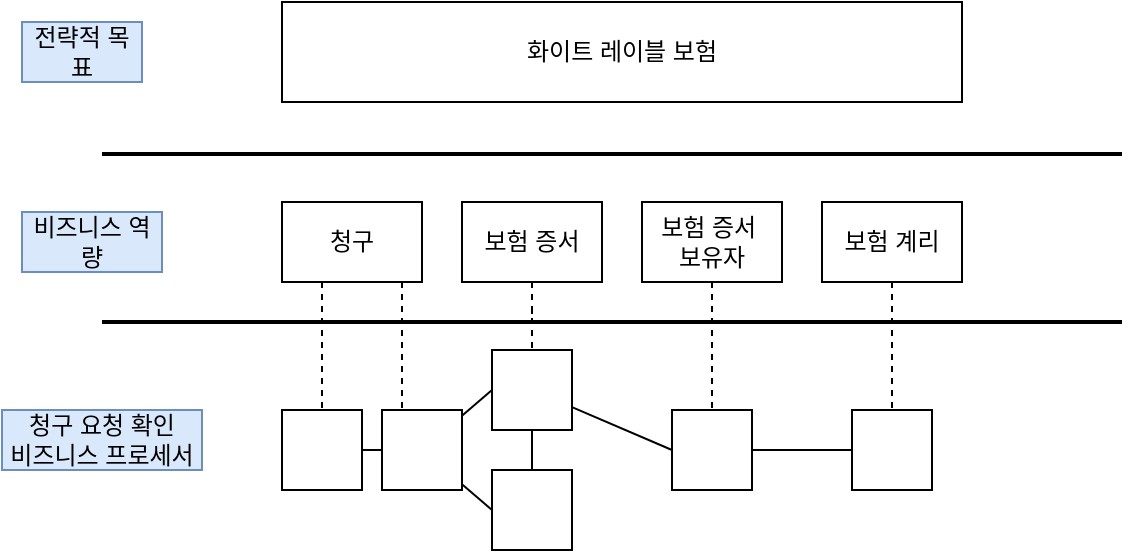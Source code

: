 <mxfile version="26.1.1">
  <diagram name="Page-1" id="IrwdROrTnAV9V5EupfQV">
    <mxGraphModel dx="1114" dy="878" grid="1" gridSize="10" guides="1" tooltips="1" connect="1" arrows="1" fold="1" page="1" pageScale="1" pageWidth="827" pageHeight="1169" math="0" shadow="0">
      <root>
        <mxCell id="0" />
        <mxCell id="1" parent="0" />
        <mxCell id="Wsn45q6xoyJvzuaQcYz2-1" value="화이트 레이블 보험" style="rounded=0;whiteSpace=wrap;html=1;" vertex="1" parent="1">
          <mxGeometry x="160" y="100" width="340" height="50" as="geometry" />
        </mxCell>
        <mxCell id="Wsn45q6xoyJvzuaQcYz2-12" style="edgeStyle=orthogonalEdgeStyle;rounded=0;orthogonalLoop=1;jettySize=auto;html=1;entryX=0.5;entryY=0;entryDx=0;entryDy=0;endArrow=none;startFill=0;dashed=1;" edge="1" parent="1" source="Wsn45q6xoyJvzuaQcYz2-2" target="Wsn45q6xoyJvzuaQcYz2-6">
          <mxGeometry relative="1" as="geometry">
            <Array as="points">
              <mxPoint x="180" y="260" />
              <mxPoint x="180" y="260" />
            </Array>
          </mxGeometry>
        </mxCell>
        <mxCell id="Wsn45q6xoyJvzuaQcYz2-14" style="edgeStyle=orthogonalEdgeStyle;rounded=0;orthogonalLoop=1;jettySize=auto;html=1;entryX=0.25;entryY=0;entryDx=0;entryDy=0;endArrow=none;startFill=0;dashed=1;" edge="1" parent="1" source="Wsn45q6xoyJvzuaQcYz2-2" target="Wsn45q6xoyJvzuaQcYz2-7">
          <mxGeometry relative="1" as="geometry">
            <Array as="points">
              <mxPoint x="220" y="260" />
              <mxPoint x="220" y="260" />
            </Array>
          </mxGeometry>
        </mxCell>
        <mxCell id="Wsn45q6xoyJvzuaQcYz2-2" value="청구" style="rounded=0;whiteSpace=wrap;html=1;" vertex="1" parent="1">
          <mxGeometry x="160" y="200" width="70" height="40" as="geometry" />
        </mxCell>
        <mxCell id="Wsn45q6xoyJvzuaQcYz2-21" style="edgeStyle=orthogonalEdgeStyle;rounded=0;orthogonalLoop=1;jettySize=auto;html=1;entryX=0.5;entryY=0;entryDx=0;entryDy=0;dashed=1;endArrow=none;startFill=0;" edge="1" parent="1" source="Wsn45q6xoyJvzuaQcYz2-3" target="Wsn45q6xoyJvzuaQcYz2-8">
          <mxGeometry relative="1" as="geometry" />
        </mxCell>
        <mxCell id="Wsn45q6xoyJvzuaQcYz2-3" value="보험 증서" style="rounded=0;whiteSpace=wrap;html=1;" vertex="1" parent="1">
          <mxGeometry x="250" y="200" width="70" height="40" as="geometry" />
        </mxCell>
        <mxCell id="Wsn45q6xoyJvzuaQcYz2-22" style="edgeStyle=orthogonalEdgeStyle;rounded=0;orthogonalLoop=1;jettySize=auto;html=1;entryX=0.5;entryY=0;entryDx=0;entryDy=0;dashed=1;endArrow=none;startFill=0;" edge="1" parent="1" source="Wsn45q6xoyJvzuaQcYz2-4" target="Wsn45q6xoyJvzuaQcYz2-10">
          <mxGeometry relative="1" as="geometry" />
        </mxCell>
        <mxCell id="Wsn45q6xoyJvzuaQcYz2-4" value="보험 증서&amp;nbsp;&lt;div&gt;보유자&lt;/div&gt;" style="rounded=0;whiteSpace=wrap;html=1;" vertex="1" parent="1">
          <mxGeometry x="340" y="200" width="70" height="40" as="geometry" />
        </mxCell>
        <mxCell id="Wsn45q6xoyJvzuaQcYz2-23" style="edgeStyle=orthogonalEdgeStyle;rounded=0;orthogonalLoop=1;jettySize=auto;html=1;entryX=0.5;entryY=0;entryDx=0;entryDy=0;dashed=1;endArrow=none;startFill=0;" edge="1" parent="1" source="Wsn45q6xoyJvzuaQcYz2-5" target="Wsn45q6xoyJvzuaQcYz2-11">
          <mxGeometry relative="1" as="geometry" />
        </mxCell>
        <mxCell id="Wsn45q6xoyJvzuaQcYz2-5" value="보험 계리" style="rounded=0;whiteSpace=wrap;html=1;" vertex="1" parent="1">
          <mxGeometry x="430" y="200" width="70" height="40" as="geometry" />
        </mxCell>
        <mxCell id="Wsn45q6xoyJvzuaQcYz2-15" style="edgeStyle=orthogonalEdgeStyle;rounded=0;orthogonalLoop=1;jettySize=auto;html=1;entryX=0;entryY=0.5;entryDx=0;entryDy=0;endArrow=none;startFill=0;" edge="1" parent="1" source="Wsn45q6xoyJvzuaQcYz2-6" target="Wsn45q6xoyJvzuaQcYz2-7">
          <mxGeometry relative="1" as="geometry" />
        </mxCell>
        <mxCell id="Wsn45q6xoyJvzuaQcYz2-6" value="" style="rounded=0;whiteSpace=wrap;html=1;" vertex="1" parent="1">
          <mxGeometry x="160" y="304" width="40" height="40" as="geometry" />
        </mxCell>
        <mxCell id="Wsn45q6xoyJvzuaQcYz2-16" style="rounded=0;orthogonalLoop=1;jettySize=auto;html=1;entryX=0;entryY=0.5;entryDx=0;entryDy=0;endArrow=none;startFill=0;" edge="1" parent="1" source="Wsn45q6xoyJvzuaQcYz2-7" target="Wsn45q6xoyJvzuaQcYz2-8">
          <mxGeometry relative="1" as="geometry" />
        </mxCell>
        <mxCell id="Wsn45q6xoyJvzuaQcYz2-17" style="rounded=0;orthogonalLoop=1;jettySize=auto;html=1;entryX=0;entryY=0.5;entryDx=0;entryDy=0;endArrow=none;startFill=0;" edge="1" parent="1" source="Wsn45q6xoyJvzuaQcYz2-7" target="Wsn45q6xoyJvzuaQcYz2-9">
          <mxGeometry relative="1" as="geometry" />
        </mxCell>
        <mxCell id="Wsn45q6xoyJvzuaQcYz2-7" value="" style="rounded=0;whiteSpace=wrap;html=1;" vertex="1" parent="1">
          <mxGeometry x="210" y="304" width="40" height="40" as="geometry" />
        </mxCell>
        <mxCell id="Wsn45q6xoyJvzuaQcYz2-18" style="edgeStyle=orthogonalEdgeStyle;rounded=0;orthogonalLoop=1;jettySize=auto;html=1;entryX=0.5;entryY=0;entryDx=0;entryDy=0;endArrow=none;startFill=0;" edge="1" parent="1" source="Wsn45q6xoyJvzuaQcYz2-8" target="Wsn45q6xoyJvzuaQcYz2-9">
          <mxGeometry relative="1" as="geometry" />
        </mxCell>
        <mxCell id="Wsn45q6xoyJvzuaQcYz2-19" style="rounded=0;orthogonalLoop=1;jettySize=auto;html=1;entryX=0;entryY=0.5;entryDx=0;entryDy=0;endArrow=none;startFill=0;" edge="1" parent="1" source="Wsn45q6xoyJvzuaQcYz2-8" target="Wsn45q6xoyJvzuaQcYz2-10">
          <mxGeometry relative="1" as="geometry" />
        </mxCell>
        <mxCell id="Wsn45q6xoyJvzuaQcYz2-8" value="" style="rounded=0;whiteSpace=wrap;html=1;" vertex="1" parent="1">
          <mxGeometry x="265" y="274" width="40" height="40" as="geometry" />
        </mxCell>
        <mxCell id="Wsn45q6xoyJvzuaQcYz2-9" value="" style="rounded=0;whiteSpace=wrap;html=1;" vertex="1" parent="1">
          <mxGeometry x="265" y="334" width="40" height="40" as="geometry" />
        </mxCell>
        <mxCell id="Wsn45q6xoyJvzuaQcYz2-20" style="edgeStyle=orthogonalEdgeStyle;rounded=0;orthogonalLoop=1;jettySize=auto;html=1;endArrow=none;startFill=0;" edge="1" parent="1" source="Wsn45q6xoyJvzuaQcYz2-10" target="Wsn45q6xoyJvzuaQcYz2-11">
          <mxGeometry relative="1" as="geometry" />
        </mxCell>
        <mxCell id="Wsn45q6xoyJvzuaQcYz2-10" value="" style="rounded=0;whiteSpace=wrap;html=1;" vertex="1" parent="1">
          <mxGeometry x="355" y="304" width="40" height="40" as="geometry" />
        </mxCell>
        <mxCell id="Wsn45q6xoyJvzuaQcYz2-11" value="" style="rounded=0;whiteSpace=wrap;html=1;" vertex="1" parent="1">
          <mxGeometry x="445" y="304" width="40" height="40" as="geometry" />
        </mxCell>
        <mxCell id="Wsn45q6xoyJvzuaQcYz2-25" value="" style="endArrow=none;html=1;rounded=0;strokeWidth=2;" edge="1" parent="1">
          <mxGeometry width="50" height="50" relative="1" as="geometry">
            <mxPoint x="70" y="176" as="sourcePoint" />
            <mxPoint x="580" y="176" as="targetPoint" />
          </mxGeometry>
        </mxCell>
        <mxCell id="Wsn45q6xoyJvzuaQcYz2-26" value="" style="endArrow=none;html=1;rounded=0;strokeWidth=2;" edge="1" parent="1">
          <mxGeometry width="50" height="50" relative="1" as="geometry">
            <mxPoint x="70" y="260" as="sourcePoint" />
            <mxPoint x="580" y="260" as="targetPoint" />
          </mxGeometry>
        </mxCell>
        <mxCell id="Wsn45q6xoyJvzuaQcYz2-27" value="전략적 목표" style="text;html=1;align=center;verticalAlign=middle;whiteSpace=wrap;rounded=0;fillColor=#dae8fc;strokeColor=#6c8ebf;" vertex="1" parent="1">
          <mxGeometry x="30" y="110" width="60" height="30" as="geometry" />
        </mxCell>
        <mxCell id="Wsn45q6xoyJvzuaQcYz2-28" value="비즈니스 역량" style="text;html=1;align=center;verticalAlign=middle;whiteSpace=wrap;rounded=0;fillColor=#dae8fc;strokeColor=#6c8ebf;" vertex="1" parent="1">
          <mxGeometry x="30" y="205" width="70" height="30" as="geometry" />
        </mxCell>
        <mxCell id="Wsn45q6xoyJvzuaQcYz2-29" value="청구 요청 확인&lt;div&gt;비즈니스 프로세서&lt;/div&gt;" style="text;html=1;align=center;verticalAlign=middle;whiteSpace=wrap;rounded=0;fillColor=#dae8fc;strokeColor=#6c8ebf;" vertex="1" parent="1">
          <mxGeometry x="20" y="304" width="100" height="30" as="geometry" />
        </mxCell>
      </root>
    </mxGraphModel>
  </diagram>
</mxfile>
